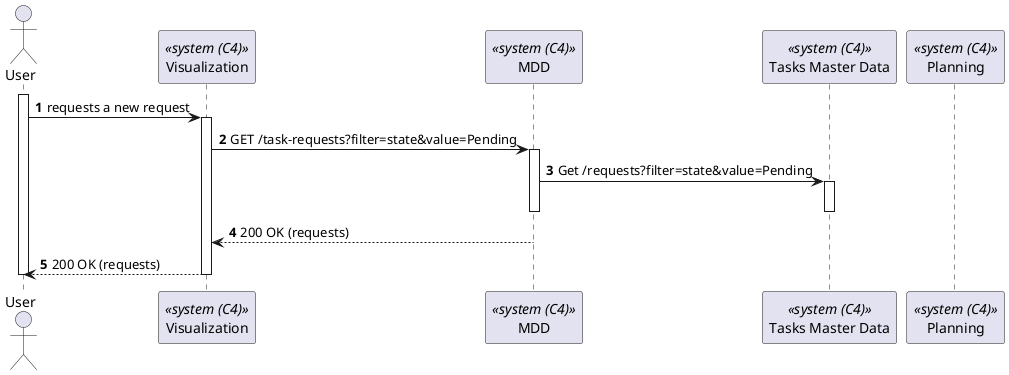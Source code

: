@startuml process-view
autonumber
actor TM as "User"
participant UI as "Visualization" <<system (C4)>>
participant MDD as "MDD" <<system (C4)>>
participant TMD as "Tasks Master Data" <<system (C4)>>
participant P as "Planning" <<system (C4)>>

activate TM

TM -> UI : requests a new request
activate UI

UI -> MDD : GET /task-requests?filter=state&value=Pending
activate MDD

MDD -> TMD : Get /requests?filter=state&value=Pending
activate TMD
deactivate MDD
deactivate TMD

MDD --> UI : 200 OK (requests)
deactivate MDD

TM <-- UI : 200 OK (requests)
deactivate UI

deactivate TM

@enduml
